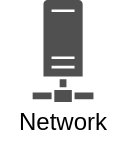 <mxfile version="14.6.13" type="device"><diagram id="DI6tSAdW_byu5Z40IPce" name="Seite-1"><mxGraphModel dx="1086" dy="966" grid="1" gridSize="10" guides="1" tooltips="1" connect="1" arrows="1" fold="1" page="1" pageScale="1" pageWidth="827" pageHeight="1169" math="0" shadow="0"><root><mxCell id="0"/><mxCell id="1" parent="0"/><mxCell id="pqxdixih43XQ2mGwXqIY-1" value="" style="group" vertex="1" connectable="0" parent="1"><mxGeometry x="40.0" y="40" width="63.06" height="71" as="geometry"/></mxCell><mxCell id="pqxdixih43XQ2mGwXqIY-2" value="" style="pointerEvents=1;shadow=0;dashed=0;html=1;strokeColor=none;fillColor=#505050;labelPosition=center;verticalLabelPosition=bottom;verticalAlign=top;outlineConnect=0;align=center;shape=mxgraph.office.servers.network;aspect=fixed;" vertex="1" parent="pqxdixih43XQ2mGwXqIY-1"><mxGeometry x="16.33" width="30.4" height="51" as="geometry"/></mxCell><mxCell id="pqxdixih43XQ2mGwXqIY-3" value="Network" style="text;html=1;strokeColor=none;fillColor=none;align=center;verticalAlign=middle;whiteSpace=wrap;rounded=0;" vertex="1" parent="pqxdixih43XQ2mGwXqIY-1"><mxGeometry y="51" width="63.06" height="20" as="geometry"/></mxCell></root></mxGraphModel></diagram></mxfile>